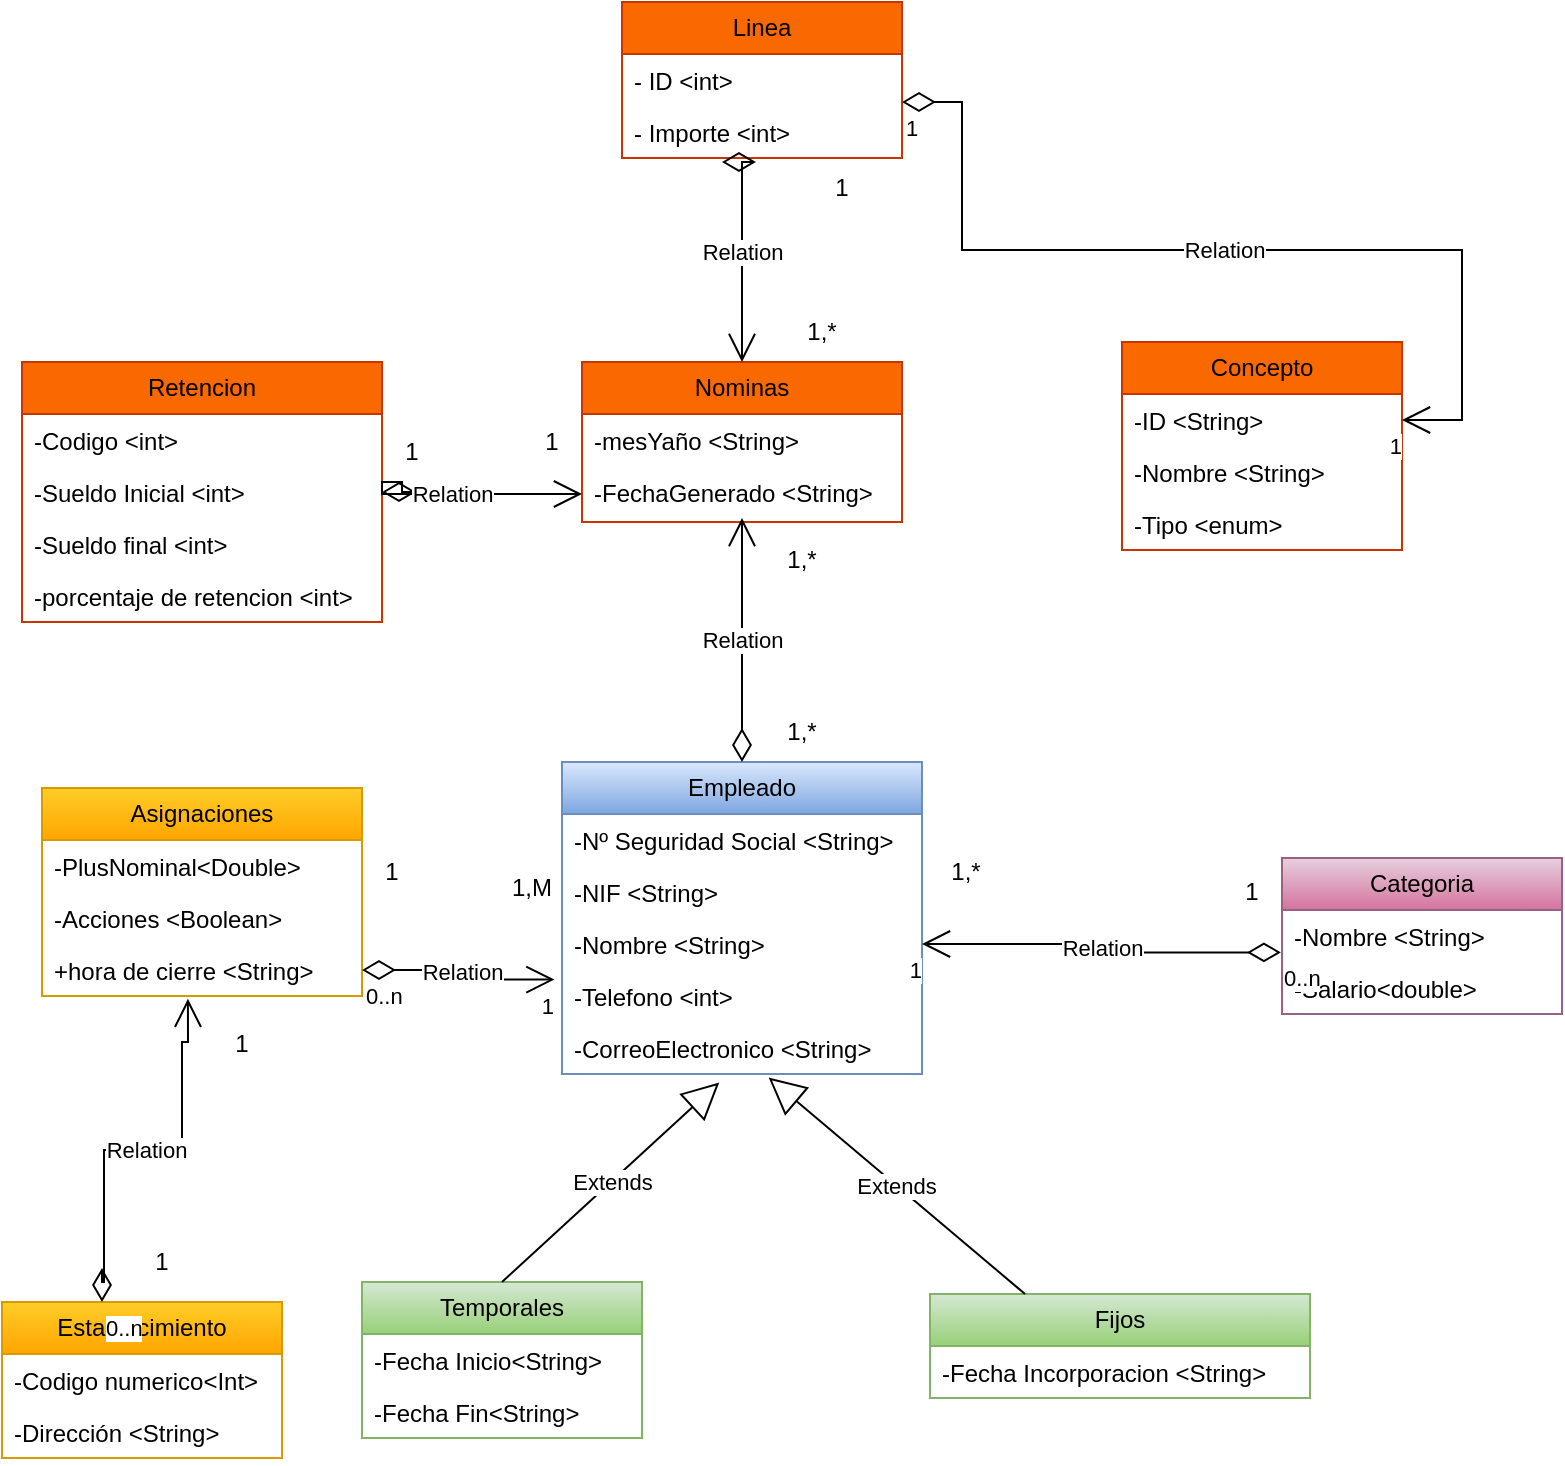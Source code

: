 <mxfile version="21.3.3" type="device">
  <diagram name="Página-1" id="E3NSwulCr0hJS30IZ93L">
    <mxGraphModel dx="1877" dy="1750" grid="1" gridSize="10" guides="1" tooltips="1" connect="1" arrows="1" fold="1" page="1" pageScale="1" pageWidth="827" pageHeight="1169" math="0" shadow="0">
      <root>
        <mxCell id="0" />
        <mxCell id="1" parent="0" />
        <mxCell id="YaUu_38EHWYvz68pOoem-1" value="Empleado" style="swimlane;fontStyle=0;childLayout=stackLayout;horizontal=1;startSize=26;fillColor=#dae8fc;horizontalStack=0;resizeParent=1;resizeParentMax=0;resizeLast=0;collapsible=1;marginBottom=0;whiteSpace=wrap;html=1;gradientColor=#7ea6e0;strokeColor=#6c8ebf;" parent="1" vertex="1">
          <mxGeometry x="30" y="220" width="180" height="156" as="geometry" />
        </mxCell>
        <mxCell id="YaUu_38EHWYvz68pOoem-2" value="-Nº Seguridad Social &amp;lt;String&amp;gt;" style="text;strokeColor=none;fillColor=none;align=left;verticalAlign=top;spacingLeft=4;spacingRight=4;overflow=hidden;rotatable=0;points=[[0,0.5],[1,0.5]];portConstraint=eastwest;whiteSpace=wrap;html=1;" parent="YaUu_38EHWYvz68pOoem-1" vertex="1">
          <mxGeometry y="26" width="180" height="26" as="geometry" />
        </mxCell>
        <mxCell id="YaUu_38EHWYvz68pOoem-3" value="-NIF &amp;lt;String&amp;gt;" style="text;strokeColor=none;fillColor=none;align=left;verticalAlign=top;spacingLeft=4;spacingRight=4;overflow=hidden;rotatable=0;points=[[0,0.5],[1,0.5]];portConstraint=eastwest;whiteSpace=wrap;html=1;" parent="YaUu_38EHWYvz68pOoem-1" vertex="1">
          <mxGeometry y="52" width="180" height="26" as="geometry" />
        </mxCell>
        <mxCell id="YaUu_38EHWYvz68pOoem-4" value="-Nombre &amp;lt;String&amp;gt;" style="text;strokeColor=none;fillColor=none;align=left;verticalAlign=top;spacingLeft=4;spacingRight=4;overflow=hidden;rotatable=0;points=[[0,0.5],[1,0.5]];portConstraint=eastwest;whiteSpace=wrap;html=1;" parent="YaUu_38EHWYvz68pOoem-1" vertex="1">
          <mxGeometry y="78" width="180" height="26" as="geometry" />
        </mxCell>
        <mxCell id="YaUu_38EHWYvz68pOoem-5" value="-Telefono &amp;lt;int&amp;gt;" style="text;strokeColor=none;fillColor=none;align=left;verticalAlign=top;spacingLeft=4;spacingRight=4;overflow=hidden;rotatable=0;points=[[0,0.5],[1,0.5]];portConstraint=eastwest;whiteSpace=wrap;html=1;" parent="YaUu_38EHWYvz68pOoem-1" vertex="1">
          <mxGeometry y="104" width="180" height="26" as="geometry" />
        </mxCell>
        <mxCell id="YaUu_38EHWYvz68pOoem-6" value="-CorreoElectronico &amp;lt;String&amp;gt;" style="text;strokeColor=none;fillColor=none;align=left;verticalAlign=top;spacingLeft=4;spacingRight=4;overflow=hidden;rotatable=0;points=[[0,0.5],[1,0.5]];portConstraint=eastwest;whiteSpace=wrap;html=1;" parent="YaUu_38EHWYvz68pOoem-1" vertex="1">
          <mxGeometry y="130" width="180" height="26" as="geometry" />
        </mxCell>
        <mxCell id="YaUu_38EHWYvz68pOoem-7" value="Fijos" style="swimlane;fontStyle=0;childLayout=stackLayout;horizontal=1;startSize=26;fillColor=#d5e8d4;horizontalStack=0;resizeParent=1;resizeParentMax=0;resizeLast=0;collapsible=1;marginBottom=0;whiteSpace=wrap;html=1;gradientColor=#97d077;strokeColor=#82b366;" parent="1" vertex="1">
          <mxGeometry x="214" y="486" width="190" height="52" as="geometry" />
        </mxCell>
        <mxCell id="YaUu_38EHWYvz68pOoem-8" value="-Fecha Incorporacion &amp;lt;String&amp;gt;" style="text;strokeColor=none;fillColor=none;align=left;verticalAlign=top;spacingLeft=4;spacingRight=4;overflow=hidden;rotatable=0;points=[[0,0.5],[1,0.5]];portConstraint=eastwest;whiteSpace=wrap;html=1;" parent="YaUu_38EHWYvz68pOoem-7" vertex="1">
          <mxGeometry y="26" width="190" height="26" as="geometry" />
        </mxCell>
        <mxCell id="YaUu_38EHWYvz68pOoem-11" value="Temporales" style="swimlane;fontStyle=0;childLayout=stackLayout;horizontal=1;startSize=26;fillColor=#d5e8d4;horizontalStack=0;resizeParent=1;resizeParentMax=0;resizeLast=0;collapsible=1;marginBottom=0;whiteSpace=wrap;html=1;gradientColor=#97d077;strokeColor=#82b366;" parent="1" vertex="1">
          <mxGeometry x="-70" y="480" width="140" height="78" as="geometry" />
        </mxCell>
        <mxCell id="YaUu_38EHWYvz68pOoem-12" value="-Fecha Inicio&amp;lt;String&amp;gt;" style="text;strokeColor=none;fillColor=none;align=left;verticalAlign=top;spacingLeft=4;spacingRight=4;overflow=hidden;rotatable=0;points=[[0,0.5],[1,0.5]];portConstraint=eastwest;whiteSpace=wrap;html=1;" parent="YaUu_38EHWYvz68pOoem-11" vertex="1">
          <mxGeometry y="26" width="140" height="26" as="geometry" />
        </mxCell>
        <mxCell id="YaUu_38EHWYvz68pOoem-15" value="-Fecha Fin&amp;lt;String&amp;gt;" style="text;strokeColor=none;fillColor=none;align=left;verticalAlign=top;spacingLeft=4;spacingRight=4;overflow=hidden;rotatable=0;points=[[0,0.5],[1,0.5]];portConstraint=eastwest;whiteSpace=wrap;html=1;" parent="YaUu_38EHWYvz68pOoem-11" vertex="1">
          <mxGeometry y="52" width="140" height="26" as="geometry" />
        </mxCell>
        <mxCell id="YaUu_38EHWYvz68pOoem-16" value="Categoria" style="swimlane;fontStyle=0;childLayout=stackLayout;horizontal=1;startSize=26;fillColor=#e6d0de;horizontalStack=0;resizeParent=1;resizeParentMax=0;resizeLast=0;collapsible=1;marginBottom=0;whiteSpace=wrap;html=1;gradientColor=#d5739d;strokeColor=#996185;" parent="1" vertex="1">
          <mxGeometry x="390" y="268" width="140" height="78" as="geometry" />
        </mxCell>
        <mxCell id="YaUu_38EHWYvz68pOoem-17" value="-Nombre &amp;lt;String&amp;gt;" style="text;strokeColor=none;fillColor=none;align=left;verticalAlign=top;spacingLeft=4;spacingRight=4;overflow=hidden;rotatable=0;points=[[0,0.5],[1,0.5]];portConstraint=eastwest;whiteSpace=wrap;html=1;" parent="YaUu_38EHWYvz68pOoem-16" vertex="1">
          <mxGeometry y="26" width="140" height="26" as="geometry" />
        </mxCell>
        <mxCell id="YaUu_38EHWYvz68pOoem-18" value="-Salario&amp;lt;double&amp;gt;" style="text;strokeColor=none;fillColor=none;align=left;verticalAlign=top;spacingLeft=4;spacingRight=4;overflow=hidden;rotatable=0;points=[[0,0.5],[1,0.5]];portConstraint=eastwest;whiteSpace=wrap;html=1;" parent="YaUu_38EHWYvz68pOoem-16" vertex="1">
          <mxGeometry y="52" width="140" height="26" as="geometry" />
        </mxCell>
        <mxCell id="YaUu_38EHWYvz68pOoem-20" value="Asignaciones" style="swimlane;fontStyle=0;childLayout=stackLayout;horizontal=1;startSize=26;fillColor=#ffcd28;horizontalStack=0;resizeParent=1;resizeParentMax=0;resizeLast=0;collapsible=1;marginBottom=0;whiteSpace=wrap;html=1;gradientColor=#ffa500;strokeColor=#d79b00;" parent="1" vertex="1">
          <mxGeometry x="-230" y="233" width="160" height="104" as="geometry" />
        </mxCell>
        <mxCell id="YaUu_38EHWYvz68pOoem-21" value="-PlusNominal&amp;lt;Double&amp;gt;" style="text;strokeColor=none;fillColor=none;align=left;verticalAlign=top;spacingLeft=4;spacingRight=4;overflow=hidden;rotatable=0;points=[[0,0.5],[1,0.5]];portConstraint=eastwest;whiteSpace=wrap;html=1;" parent="YaUu_38EHWYvz68pOoem-20" vertex="1">
          <mxGeometry y="26" width="160" height="26" as="geometry" />
        </mxCell>
        <mxCell id="5aKBKzG_jOQ1vEQzq4V5-14" value="-Acciones &amp;lt;Boolean&amp;gt;" style="text;strokeColor=none;fillColor=none;align=left;verticalAlign=top;spacingLeft=4;spacingRight=4;overflow=hidden;rotatable=0;points=[[0,0.5],[1,0.5]];portConstraint=eastwest;whiteSpace=wrap;html=1;" parent="YaUu_38EHWYvz68pOoem-20" vertex="1">
          <mxGeometry y="52" width="160" height="26" as="geometry" />
        </mxCell>
        <mxCell id="5aKBKzG_jOQ1vEQzq4V5-24" value="+hora de cierre &amp;lt;String&amp;gt;" style="text;strokeColor=none;fillColor=none;align=left;verticalAlign=top;spacingLeft=4;spacingRight=4;overflow=hidden;rotatable=0;points=[[0,0.5],[1,0.5]];portConstraint=eastwest;whiteSpace=wrap;html=1;" parent="YaUu_38EHWYvz68pOoem-20" vertex="1">
          <mxGeometry y="78" width="160" height="26" as="geometry" />
        </mxCell>
        <mxCell id="YaUu_38EHWYvz68pOoem-24" value="Establecimiento" style="swimlane;fontStyle=0;childLayout=stackLayout;horizontal=1;startSize=26;fillColor=#ffcd28;horizontalStack=0;resizeParent=1;resizeParentMax=0;resizeLast=0;collapsible=1;marginBottom=0;whiteSpace=wrap;html=1;gradientColor=#ffa500;strokeColor=#d79b00;" parent="1" vertex="1">
          <mxGeometry x="-250" y="490" width="140" height="78" as="geometry" />
        </mxCell>
        <mxCell id="yDL3CrLbqVbCQHvt5iNB-10" value="Relation" style="endArrow=open;html=1;endSize=12;startArrow=diamondThin;startSize=14;startFill=0;edgeStyle=orthogonalEdgeStyle;rounded=0;entryX=0.456;entryY=1.054;entryDx=0;entryDy=0;entryPerimeter=0;" edge="1" parent="YaUu_38EHWYvz68pOoem-24" target="5aKBKzG_jOQ1vEQzq4V5-24">
          <mxGeometry relative="1" as="geometry">
            <mxPoint x="50" as="sourcePoint" />
            <mxPoint x="210" as="targetPoint" />
            <Array as="points">
              <mxPoint x="50" y="-10" />
              <mxPoint x="51" y="-10" />
              <mxPoint x="51" y="-76" />
              <mxPoint x="90" y="-76" />
              <mxPoint x="90" y="-130" />
              <mxPoint x="93" y="-130" />
            </Array>
          </mxGeometry>
        </mxCell>
        <mxCell id="yDL3CrLbqVbCQHvt5iNB-11" value="0..n" style="edgeLabel;resizable=0;html=1;align=left;verticalAlign=top;" connectable="0" vertex="1" parent="yDL3CrLbqVbCQHvt5iNB-10">
          <mxGeometry x="-1" relative="1" as="geometry" />
        </mxCell>
        <mxCell id="YaUu_38EHWYvz68pOoem-25" value="-Codigo numerico&amp;lt;Int&amp;gt;" style="text;strokeColor=none;fillColor=none;align=left;verticalAlign=top;spacingLeft=4;spacingRight=4;overflow=hidden;rotatable=0;points=[[0,0.5],[1,0.5]];portConstraint=eastwest;whiteSpace=wrap;html=1;" parent="YaUu_38EHWYvz68pOoem-24" vertex="1">
          <mxGeometry y="26" width="140" height="26" as="geometry" />
        </mxCell>
        <mxCell id="YaUu_38EHWYvz68pOoem-26" value="-Dirección &amp;lt;String&amp;gt;" style="text;strokeColor=none;fillColor=none;align=left;verticalAlign=top;spacingLeft=4;spacingRight=4;overflow=hidden;rotatable=0;points=[[0,0.5],[1,0.5]];portConstraint=eastwest;whiteSpace=wrap;html=1;" parent="YaUu_38EHWYvz68pOoem-24" vertex="1">
          <mxGeometry y="52" width="140" height="26" as="geometry" />
        </mxCell>
        <mxCell id="YaUu_38EHWYvz68pOoem-32" value="Nominas" style="swimlane;fontStyle=0;childLayout=stackLayout;horizontal=1;startSize=26;fillColor=#fa6800;horizontalStack=0;resizeParent=1;resizeParentMax=0;resizeLast=0;collapsible=1;marginBottom=0;whiteSpace=wrap;html=1;fontColor=#000000;strokeColor=#C73500;" parent="1" vertex="1">
          <mxGeometry x="40" y="20" width="160" height="80" as="geometry" />
        </mxCell>
        <mxCell id="YaUu_38EHWYvz68pOoem-33" value="-mesYaño &amp;lt;String&amp;gt;" style="text;strokeColor=none;fillColor=none;align=left;verticalAlign=top;spacingLeft=4;spacingRight=4;overflow=hidden;rotatable=0;points=[[0,0.5],[1,0.5]];portConstraint=eastwest;whiteSpace=wrap;html=1;" parent="YaUu_38EHWYvz68pOoem-32" vertex="1">
          <mxGeometry y="26" width="160" height="26" as="geometry" />
        </mxCell>
        <mxCell id="YaUu_38EHWYvz68pOoem-34" value="-FechaGenerado &amp;lt;String&amp;gt;" style="text;strokeColor=none;fillColor=none;align=left;verticalAlign=top;spacingLeft=4;spacingRight=4;overflow=hidden;rotatable=0;points=[[0,0.5],[1,0.5]];portConstraint=eastwest;whiteSpace=wrap;html=1;" parent="YaUu_38EHWYvz68pOoem-32" vertex="1">
          <mxGeometry y="52" width="160" height="28" as="geometry" />
        </mxCell>
        <mxCell id="YaUu_38EHWYvz68pOoem-36" value="Concepto" style="swimlane;fontStyle=0;childLayout=stackLayout;horizontal=1;startSize=26;fillColor=#fa6800;horizontalStack=0;resizeParent=1;resizeParentMax=0;resizeLast=0;collapsible=1;marginBottom=0;whiteSpace=wrap;html=1;fontColor=#000000;strokeColor=#C73500;" parent="1" vertex="1">
          <mxGeometry x="310" y="10" width="140" height="104" as="geometry" />
        </mxCell>
        <mxCell id="YaUu_38EHWYvz68pOoem-37" value="-ID &amp;lt;String&amp;gt;" style="text;strokeColor=none;fillColor=none;align=left;verticalAlign=top;spacingLeft=4;spacingRight=4;overflow=hidden;rotatable=0;points=[[0,0.5],[1,0.5]];portConstraint=eastwest;whiteSpace=wrap;html=1;" parent="YaUu_38EHWYvz68pOoem-36" vertex="1">
          <mxGeometry y="26" width="140" height="26" as="geometry" />
        </mxCell>
        <mxCell id="YaUu_38EHWYvz68pOoem-38" value="-Nombre &amp;lt;String&amp;gt;" style="text;strokeColor=none;fillColor=none;align=left;verticalAlign=top;spacingLeft=4;spacingRight=4;overflow=hidden;rotatable=0;points=[[0,0.5],[1,0.5]];portConstraint=eastwest;whiteSpace=wrap;html=1;" parent="YaUu_38EHWYvz68pOoem-36" vertex="1">
          <mxGeometry y="52" width="140" height="26" as="geometry" />
        </mxCell>
        <mxCell id="YaUu_38EHWYvz68pOoem-39" value="-Tipo &amp;lt;enum&amp;gt;" style="text;strokeColor=none;fillColor=none;align=left;verticalAlign=top;spacingLeft=4;spacingRight=4;overflow=hidden;rotatable=0;points=[[0,0.5],[1,0.5]];portConstraint=eastwest;whiteSpace=wrap;html=1;" parent="YaUu_38EHWYvz68pOoem-36" vertex="1">
          <mxGeometry y="78" width="140" height="26" as="geometry" />
        </mxCell>
        <mxCell id="5aKBKzG_jOQ1vEQzq4V5-2" value="Retencion" style="swimlane;fontStyle=0;childLayout=stackLayout;horizontal=1;startSize=26;fillColor=#fa6800;horizontalStack=0;resizeParent=1;resizeParentMax=0;resizeLast=0;collapsible=1;marginBottom=0;whiteSpace=wrap;html=1;fontColor=#000000;strokeColor=#C73500;" parent="1" vertex="1">
          <mxGeometry x="-240" y="20" width="180" height="130" as="geometry" />
        </mxCell>
        <mxCell id="5aKBKzG_jOQ1vEQzq4V5-3" value="-Codigo &amp;lt;int&amp;gt;" style="text;strokeColor=none;fillColor=none;align=left;verticalAlign=top;spacingLeft=4;spacingRight=4;overflow=hidden;rotatable=0;points=[[0,0.5],[1,0.5]];portConstraint=eastwest;whiteSpace=wrap;html=1;" parent="5aKBKzG_jOQ1vEQzq4V5-2" vertex="1">
          <mxGeometry y="26" width="180" height="26" as="geometry" />
        </mxCell>
        <mxCell id="5aKBKzG_jOQ1vEQzq4V5-4" value="-Sueldo Inicial &amp;lt;int&amp;gt;" style="text;strokeColor=none;fillColor=none;align=left;verticalAlign=top;spacingLeft=4;spacingRight=4;overflow=hidden;rotatable=0;points=[[0,0.5],[1,0.5]];portConstraint=eastwest;whiteSpace=wrap;html=1;" parent="5aKBKzG_jOQ1vEQzq4V5-2" vertex="1">
          <mxGeometry y="52" width="180" height="26" as="geometry" />
        </mxCell>
        <mxCell id="5aKBKzG_jOQ1vEQzq4V5-5" value="-Sueldo final &amp;lt;int&amp;gt;" style="text;strokeColor=none;fillColor=none;align=left;verticalAlign=top;spacingLeft=4;spacingRight=4;overflow=hidden;rotatable=0;points=[[0,0.5],[1,0.5]];portConstraint=eastwest;whiteSpace=wrap;html=1;" parent="5aKBKzG_jOQ1vEQzq4V5-2" vertex="1">
          <mxGeometry y="78" width="180" height="26" as="geometry" />
        </mxCell>
        <mxCell id="5aKBKzG_jOQ1vEQzq4V5-6" value="-porcentaje de retencion &amp;lt;int&amp;gt;" style="text;strokeColor=none;fillColor=none;align=left;verticalAlign=top;spacingLeft=4;spacingRight=4;overflow=hidden;rotatable=0;points=[[0,0.5],[1,0.5]];portConstraint=eastwest;whiteSpace=wrap;html=1;" parent="5aKBKzG_jOQ1vEQzq4V5-2" vertex="1">
          <mxGeometry y="104" width="180" height="26" as="geometry" />
        </mxCell>
        <mxCell id="5aKBKzG_jOQ1vEQzq4V5-32" value="Extends" style="endArrow=block;endSize=16;endFill=0;html=1;rounded=0;entryX=0.437;entryY=1.162;entryDx=0;entryDy=0;entryPerimeter=0;exitX=0.5;exitY=0;exitDx=0;exitDy=0;" parent="1" source="YaUu_38EHWYvz68pOoem-11" target="YaUu_38EHWYvz68pOoem-6" edge="1">
          <mxGeometry width="160" relative="1" as="geometry">
            <mxPoint x="-20" y="470" as="sourcePoint" />
            <mxPoint x="140" y="470" as="targetPoint" />
          </mxGeometry>
        </mxCell>
        <mxCell id="5aKBKzG_jOQ1vEQzq4V5-33" value="Extends" style="endArrow=block;endSize=16;endFill=0;html=1;rounded=0;entryX=0.574;entryY=1.069;entryDx=0;entryDy=0;entryPerimeter=0;exitX=0.25;exitY=0;exitDx=0;exitDy=0;" parent="1" source="YaUu_38EHWYvz68pOoem-7" target="YaUu_38EHWYvz68pOoem-6" edge="1">
          <mxGeometry width="160" relative="1" as="geometry">
            <mxPoint x="10" y="490" as="sourcePoint" />
            <mxPoint x="119" y="390" as="targetPoint" />
          </mxGeometry>
        </mxCell>
        <mxCell id="5aKBKzG_jOQ1vEQzq4V5-34" value="1,M" style="text;html=1;strokeColor=none;fillColor=none;align=center;verticalAlign=middle;whiteSpace=wrap;rounded=0;" parent="1" vertex="1">
          <mxGeometry y="268" width="30" height="30" as="geometry" />
        </mxCell>
        <mxCell id="5aKBKzG_jOQ1vEQzq4V5-36" value="1" style="text;html=1;strokeColor=none;fillColor=none;align=center;verticalAlign=middle;whiteSpace=wrap;rounded=0;" parent="1" vertex="1">
          <mxGeometry x="-70" y="260" width="30" height="30" as="geometry" />
        </mxCell>
        <mxCell id="5aKBKzG_jOQ1vEQzq4V5-37" value="1" style="text;html=1;strokeColor=none;fillColor=none;align=center;verticalAlign=middle;whiteSpace=wrap;rounded=0;" parent="1" vertex="1">
          <mxGeometry x="-190" y="460" width="40" height="20" as="geometry" />
        </mxCell>
        <mxCell id="5aKBKzG_jOQ1vEQzq4V5-38" value="1" style="text;html=1;strokeColor=none;fillColor=none;align=center;verticalAlign=middle;whiteSpace=wrap;rounded=0;" parent="1" vertex="1">
          <mxGeometry x="-140" y="346" width="20" height="30" as="geometry" />
        </mxCell>
        <mxCell id="5aKBKzG_jOQ1vEQzq4V5-41" value="1,*" style="text;html=1;strokeColor=none;fillColor=none;align=center;verticalAlign=middle;whiteSpace=wrap;rounded=0;" parent="1" vertex="1">
          <mxGeometry x="214" y="260" width="36" height="30" as="geometry" />
        </mxCell>
        <mxCell id="5aKBKzG_jOQ1vEQzq4V5-42" value="1,*" style="text;html=1;strokeColor=none;fillColor=none;align=center;verticalAlign=middle;whiteSpace=wrap;rounded=0;" parent="1" vertex="1">
          <mxGeometry x="120" y="104" width="60" height="30" as="geometry" />
        </mxCell>
        <mxCell id="5aKBKzG_jOQ1vEQzq4V5-43" value="1,*" style="text;html=1;strokeColor=none;fillColor=none;align=center;verticalAlign=middle;whiteSpace=wrap;rounded=0;" parent="1" vertex="1">
          <mxGeometry x="120" y="190" width="60" height="30" as="geometry" />
        </mxCell>
        <mxCell id="5aKBKzG_jOQ1vEQzq4V5-47" value="1" style="text;html=1;strokeColor=none;fillColor=none;align=center;verticalAlign=middle;whiteSpace=wrap;rounded=0;" parent="1" vertex="1">
          <mxGeometry x="-60" y="50" width="30" height="30" as="geometry" />
        </mxCell>
        <mxCell id="5aKBKzG_jOQ1vEQzq4V5-48" value="1" style="text;html=1;strokeColor=none;fillColor=none;align=center;verticalAlign=middle;whiteSpace=wrap;rounded=0;" parent="1" vertex="1">
          <mxGeometry x="10" y="45" width="30" height="30" as="geometry" />
        </mxCell>
        <mxCell id="5aKBKzG_jOQ1vEQzq4V5-50" value="Linea" style="swimlane;fontStyle=0;childLayout=stackLayout;horizontal=1;startSize=26;fillColor=#fa6800;horizontalStack=0;resizeParent=1;resizeParentMax=0;resizeLast=0;collapsible=1;marginBottom=0;whiteSpace=wrap;html=1;fontColor=#000000;strokeColor=#C73500;" parent="1" vertex="1">
          <mxGeometry x="60" y="-160" width="140" height="78" as="geometry" />
        </mxCell>
        <mxCell id="5aKBKzG_jOQ1vEQzq4V5-52" value="- ID &amp;lt;int&amp;gt;" style="text;strokeColor=none;fillColor=none;align=left;verticalAlign=top;spacingLeft=4;spacingRight=4;overflow=hidden;rotatable=0;points=[[0,0.5],[1,0.5]];portConstraint=eastwest;whiteSpace=wrap;html=1;" parent="5aKBKzG_jOQ1vEQzq4V5-50" vertex="1">
          <mxGeometry y="26" width="140" height="26" as="geometry" />
        </mxCell>
        <mxCell id="5aKBKzG_jOQ1vEQzq4V5-57" value="- Importe &amp;lt;int&amp;gt;" style="text;strokeColor=none;fillColor=none;align=left;verticalAlign=top;spacingLeft=4;spacingRight=4;overflow=hidden;rotatable=0;points=[[0,0.5],[1,0.5]];portConstraint=eastwest;whiteSpace=wrap;html=1;" parent="5aKBKzG_jOQ1vEQzq4V5-50" vertex="1">
          <mxGeometry y="52" width="140" height="26" as="geometry" />
        </mxCell>
        <mxCell id="5aKBKzG_jOQ1vEQzq4V5-55" value="1" style="text;html=1;strokeColor=none;fillColor=none;align=center;verticalAlign=middle;whiteSpace=wrap;rounded=0;" parent="1" vertex="1">
          <mxGeometry x="140" y="-82" width="60" height="30" as="geometry" />
        </mxCell>
        <mxCell id="5aKBKzG_jOQ1vEQzq4V5-56" value="1,*" style="text;html=1;strokeColor=none;fillColor=none;align=center;verticalAlign=middle;whiteSpace=wrap;rounded=0;" parent="1" vertex="1">
          <mxGeometry x="130" y="-10" width="60" height="30" as="geometry" />
        </mxCell>
        <mxCell id="yDL3CrLbqVbCQHvt5iNB-1" value="Relation" style="endArrow=open;html=1;endSize=12;startArrow=diamondThin;startSize=14;startFill=0;edgeStyle=orthogonalEdgeStyle;rounded=0;exitX=0;exitY=1;exitDx=0;exitDy=0;" edge="1" parent="1" source="5aKBKzG_jOQ1vEQzq4V5-43">
          <mxGeometry relative="1" as="geometry">
            <mxPoint x="-20" y="190" as="sourcePoint" />
            <mxPoint x="120" y="98" as="targetPoint" />
            <Array as="points">
              <mxPoint x="120" y="98" />
            </Array>
          </mxGeometry>
        </mxCell>
        <mxCell id="yDL3CrLbqVbCQHvt5iNB-13" value="Relation" style="endArrow=open;html=1;endSize=12;startArrow=diamondThin;startSize=14;startFill=0;edgeStyle=orthogonalEdgeStyle;rounded=0;entryX=1;entryY=0.5;entryDx=0;entryDy=0;exitX=-0.004;exitY=0.815;exitDx=0;exitDy=0;exitPerimeter=0;" edge="1" parent="1" source="YaUu_38EHWYvz68pOoem-17" target="YaUu_38EHWYvz68pOoem-4">
          <mxGeometry relative="1" as="geometry">
            <mxPoint x="380" y="263" as="sourcePoint" />
            <mxPoint x="400" y="330" as="targetPoint" />
          </mxGeometry>
        </mxCell>
        <mxCell id="yDL3CrLbqVbCQHvt5iNB-14" value="0..n" style="edgeLabel;resizable=0;html=1;align=left;verticalAlign=top;" connectable="0" vertex="1" parent="yDL3CrLbqVbCQHvt5iNB-13">
          <mxGeometry x="-1" relative="1" as="geometry" />
        </mxCell>
        <mxCell id="yDL3CrLbqVbCQHvt5iNB-15" value="1" style="edgeLabel;resizable=0;html=1;align=right;verticalAlign=top;" connectable="0" vertex="1" parent="yDL3CrLbqVbCQHvt5iNB-13">
          <mxGeometry x="1" relative="1" as="geometry" />
        </mxCell>
        <mxCell id="yDL3CrLbqVbCQHvt5iNB-19" value="Relation" style="endArrow=open;html=1;endSize=12;startArrow=diamondThin;startSize=14;startFill=0;edgeStyle=orthogonalEdgeStyle;rounded=0;exitX=1;exitY=0.5;exitDx=0;exitDy=0;entryX=-0.021;entryY=0.185;entryDx=0;entryDy=0;entryPerimeter=0;" edge="1" parent="1" source="5aKBKzG_jOQ1vEQzq4V5-24" target="YaUu_38EHWYvz68pOoem-5">
          <mxGeometry relative="1" as="geometry">
            <mxPoint x="-130" y="390" as="sourcePoint" />
            <mxPoint x="-20" y="390" as="targetPoint" />
          </mxGeometry>
        </mxCell>
        <mxCell id="yDL3CrLbqVbCQHvt5iNB-20" value="0..n" style="edgeLabel;resizable=0;html=1;align=left;verticalAlign=top;" connectable="0" vertex="1" parent="yDL3CrLbqVbCQHvt5iNB-19">
          <mxGeometry x="-1" relative="1" as="geometry" />
        </mxCell>
        <mxCell id="yDL3CrLbqVbCQHvt5iNB-21" value="1" style="edgeLabel;resizable=0;html=1;align=right;verticalAlign=top;" connectable="0" vertex="1" parent="yDL3CrLbqVbCQHvt5iNB-19">
          <mxGeometry x="1" relative="1" as="geometry" />
        </mxCell>
        <mxCell id="yDL3CrLbqVbCQHvt5iNB-4" value="Relation" style="endArrow=open;html=1;endSize=12;startArrow=diamondThin;startSize=14;startFill=0;edgeStyle=orthogonalEdgeStyle;rounded=0;entryX=0;entryY=0.5;entryDx=0;entryDy=0;exitX=1;exitY=0.5;exitDx=0;exitDy=0;" edge="1" parent="1" source="5aKBKzG_jOQ1vEQzq4V5-4" target="YaUu_38EHWYvz68pOoem-34">
          <mxGeometry relative="1" as="geometry">
            <mxPoint x="-10" y="130" as="sourcePoint" />
            <mxPoint x="150" y="130" as="targetPoint" />
            <Array as="points">
              <mxPoint x="-50" y="85" />
              <mxPoint x="-50" y="80" />
              <mxPoint x="-60" y="80" />
              <mxPoint x="-60" y="86" />
            </Array>
          </mxGeometry>
        </mxCell>
        <mxCell id="yDL3CrLbqVbCQHvt5iNB-25" value="Relation" style="endArrow=open;html=1;endSize=12;startArrow=diamondThin;startSize=14;startFill=0;edgeStyle=orthogonalEdgeStyle;rounded=0;exitX=0.357;exitY=1.077;exitDx=0;exitDy=0;exitPerimeter=0;entryX=0.5;entryY=0;entryDx=0;entryDy=0;" edge="1" parent="1" source="5aKBKzG_jOQ1vEQzq4V5-57" target="YaUu_38EHWYvz68pOoem-32">
          <mxGeometry relative="1" as="geometry">
            <mxPoint x="100" y="-30" as="sourcePoint" />
            <mxPoint x="260" y="-30" as="targetPoint" />
            <Array as="points">
              <mxPoint x="120" y="-80" />
            </Array>
          </mxGeometry>
        </mxCell>
        <mxCell id="yDL3CrLbqVbCQHvt5iNB-29" value="1" style="text;html=1;strokeColor=none;fillColor=none;align=center;verticalAlign=middle;whiteSpace=wrap;rounded=0;" vertex="1" parent="1">
          <mxGeometry x="360" y="270" width="30" height="30" as="geometry" />
        </mxCell>
        <mxCell id="yDL3CrLbqVbCQHvt5iNB-30" value="Relation" style="endArrow=open;html=1;endSize=12;startArrow=diamondThin;startSize=14;startFill=0;edgeStyle=orthogonalEdgeStyle;rounded=0;entryX=1;entryY=0.5;entryDx=0;entryDy=0;" edge="1" parent="1" target="YaUu_38EHWYvz68pOoem-37">
          <mxGeometry relative="1" as="geometry">
            <mxPoint x="200" y="-110" as="sourcePoint" />
            <mxPoint x="360" y="-110" as="targetPoint" />
            <Array as="points">
              <mxPoint x="230" y="-110" />
              <mxPoint x="230" y="-36" />
              <mxPoint x="480" y="-36" />
              <mxPoint x="480" y="49" />
            </Array>
          </mxGeometry>
        </mxCell>
        <mxCell id="yDL3CrLbqVbCQHvt5iNB-31" value="1" style="edgeLabel;resizable=0;html=1;align=left;verticalAlign=top;" connectable="0" vertex="1" parent="yDL3CrLbqVbCQHvt5iNB-30">
          <mxGeometry x="-1" relative="1" as="geometry" />
        </mxCell>
        <mxCell id="yDL3CrLbqVbCQHvt5iNB-32" value="1" style="edgeLabel;resizable=0;html=1;align=right;verticalAlign=top;" connectable="0" vertex="1" parent="yDL3CrLbqVbCQHvt5iNB-30">
          <mxGeometry x="1" relative="1" as="geometry" />
        </mxCell>
      </root>
    </mxGraphModel>
  </diagram>
</mxfile>
